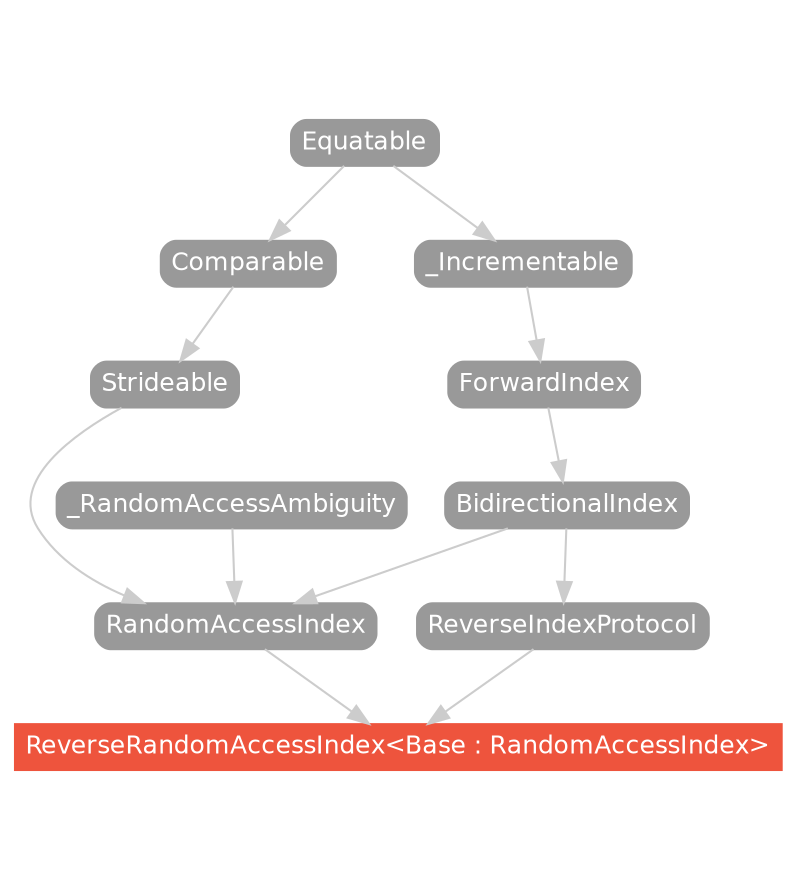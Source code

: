 strict digraph "ReverseRandomAccessIndex<Base : RandomAccessIndex> - Type Hierarchy - SwiftDoc.org" {
    pad="0.1,0.8"
    node [shape=box, style="filled,rounded", color="#999999", fillcolor="#999999", fontcolor=white, fontname=Helvetica, fontnames="Helvetica,sansserif", fontsize=12, margin="0.07,0.05", height="0.3"]
    edge [color="#cccccc"]
    "BidirectionalIndex" [URL="/protocol/BidirectionalIndex/hierarchy/"]
    "Comparable" [URL="/protocol/Comparable/hierarchy/"]
    "Equatable" [URL="/protocol/Equatable/hierarchy/"]
    "ForwardIndex" [URL="/protocol/ForwardIndex/hierarchy/"]
    "RandomAccessIndex" [URL="/protocol/RandomAccessIndex/hierarchy/"]
    "ReverseIndexProtocol" [URL="/protocol/ReverseIndexProtocol/hierarchy/"]
    "ReverseRandomAccessIndex<Base : RandomAccessIndex>" [URL="/type/ReverseRandomAccessIndex/", style="filled", fillcolor="#ee543d", color="#ee543d"]
    "Strideable" [URL="/protocol/Strideable/hierarchy/"]
    "_Incrementable" [URL="/protocol/_Incrementable/hierarchy/"]
    "_RandomAccessAmbiguity" [URL="/protocol/_RandomAccessAmbiguity/hierarchy/"]    "RandomAccessIndex" -> "ReverseRandomAccessIndex<Base : RandomAccessIndex>"
    "ReverseIndexProtocol" -> "ReverseRandomAccessIndex<Base : RandomAccessIndex>"
    "BidirectionalIndex" -> "RandomAccessIndex"
    "Strideable" -> "RandomAccessIndex"
    "_RandomAccessAmbiguity" -> "RandomAccessIndex"
    "ForwardIndex" -> "BidirectionalIndex"
    "_Incrementable" -> "ForwardIndex"
    "Equatable" -> "_Incrementable"
    "Comparable" -> "Strideable"
    "Equatable" -> "Comparable"
    "BidirectionalIndex" -> "ReverseIndexProtocol"
    "ForwardIndex" -> "BidirectionalIndex"
    "_Incrementable" -> "ForwardIndex"
    "Equatable" -> "_Incrementable"
    subgraph Types {
        rank = max; "ReverseRandomAccessIndex<Base : RandomAccessIndex>";
    }
}